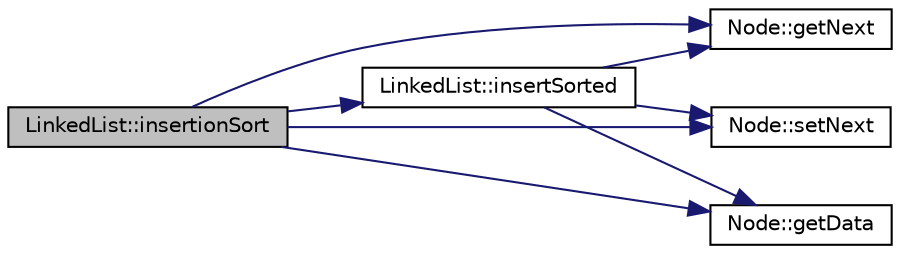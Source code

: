 digraph "LinkedList::insertionSort"
{
 // INTERACTIVE_SVG=YES
  edge [fontname="Helvetica",fontsize="10",labelfontname="Helvetica",labelfontsize="10"];
  node [fontname="Helvetica",fontsize="10",shape=record];
  rankdir="LR";
  Node89 [label="LinkedList::insertionSort",height=0.2,width=0.4,color="black", fillcolor="grey75", style="filled", fontcolor="black"];
  Node89 -> Node90 [color="midnightblue",fontsize="10",style="solid"];
  Node90 [label="Node::getNext",height=0.2,width=0.4,color="black", fillcolor="white", style="filled",URL="$class_node.html#ae36639ff267d63e058ce309fde5a9913"];
  Node89 -> Node91 [color="midnightblue",fontsize="10",style="solid"];
  Node91 [label="LinkedList::insertSorted",height=0.2,width=0.4,color="black", fillcolor="white", style="filled",URL="$class_linked_list.html#ac517f07c7f197202fa085246fb3f07e8"];
  Node91 -> Node92 [color="midnightblue",fontsize="10",style="solid"];
  Node92 [label="Node::setNext",height=0.2,width=0.4,color="black", fillcolor="white", style="filled",URL="$class_node.html#a89b12aca90acdf6a8a547cbdab9b80a5"];
  Node91 -> Node93 [color="midnightblue",fontsize="10",style="solid"];
  Node93 [label="Node::getData",height=0.2,width=0.4,color="black", fillcolor="white", style="filled",URL="$class_node.html#aca98907146d5d0687f48bf8be9df9b7d"];
  Node91 -> Node90 [color="midnightblue",fontsize="10",style="solid"];
  Node89 -> Node93 [color="midnightblue",fontsize="10",style="solid"];
  Node89 -> Node92 [color="midnightblue",fontsize="10",style="solid"];
}
